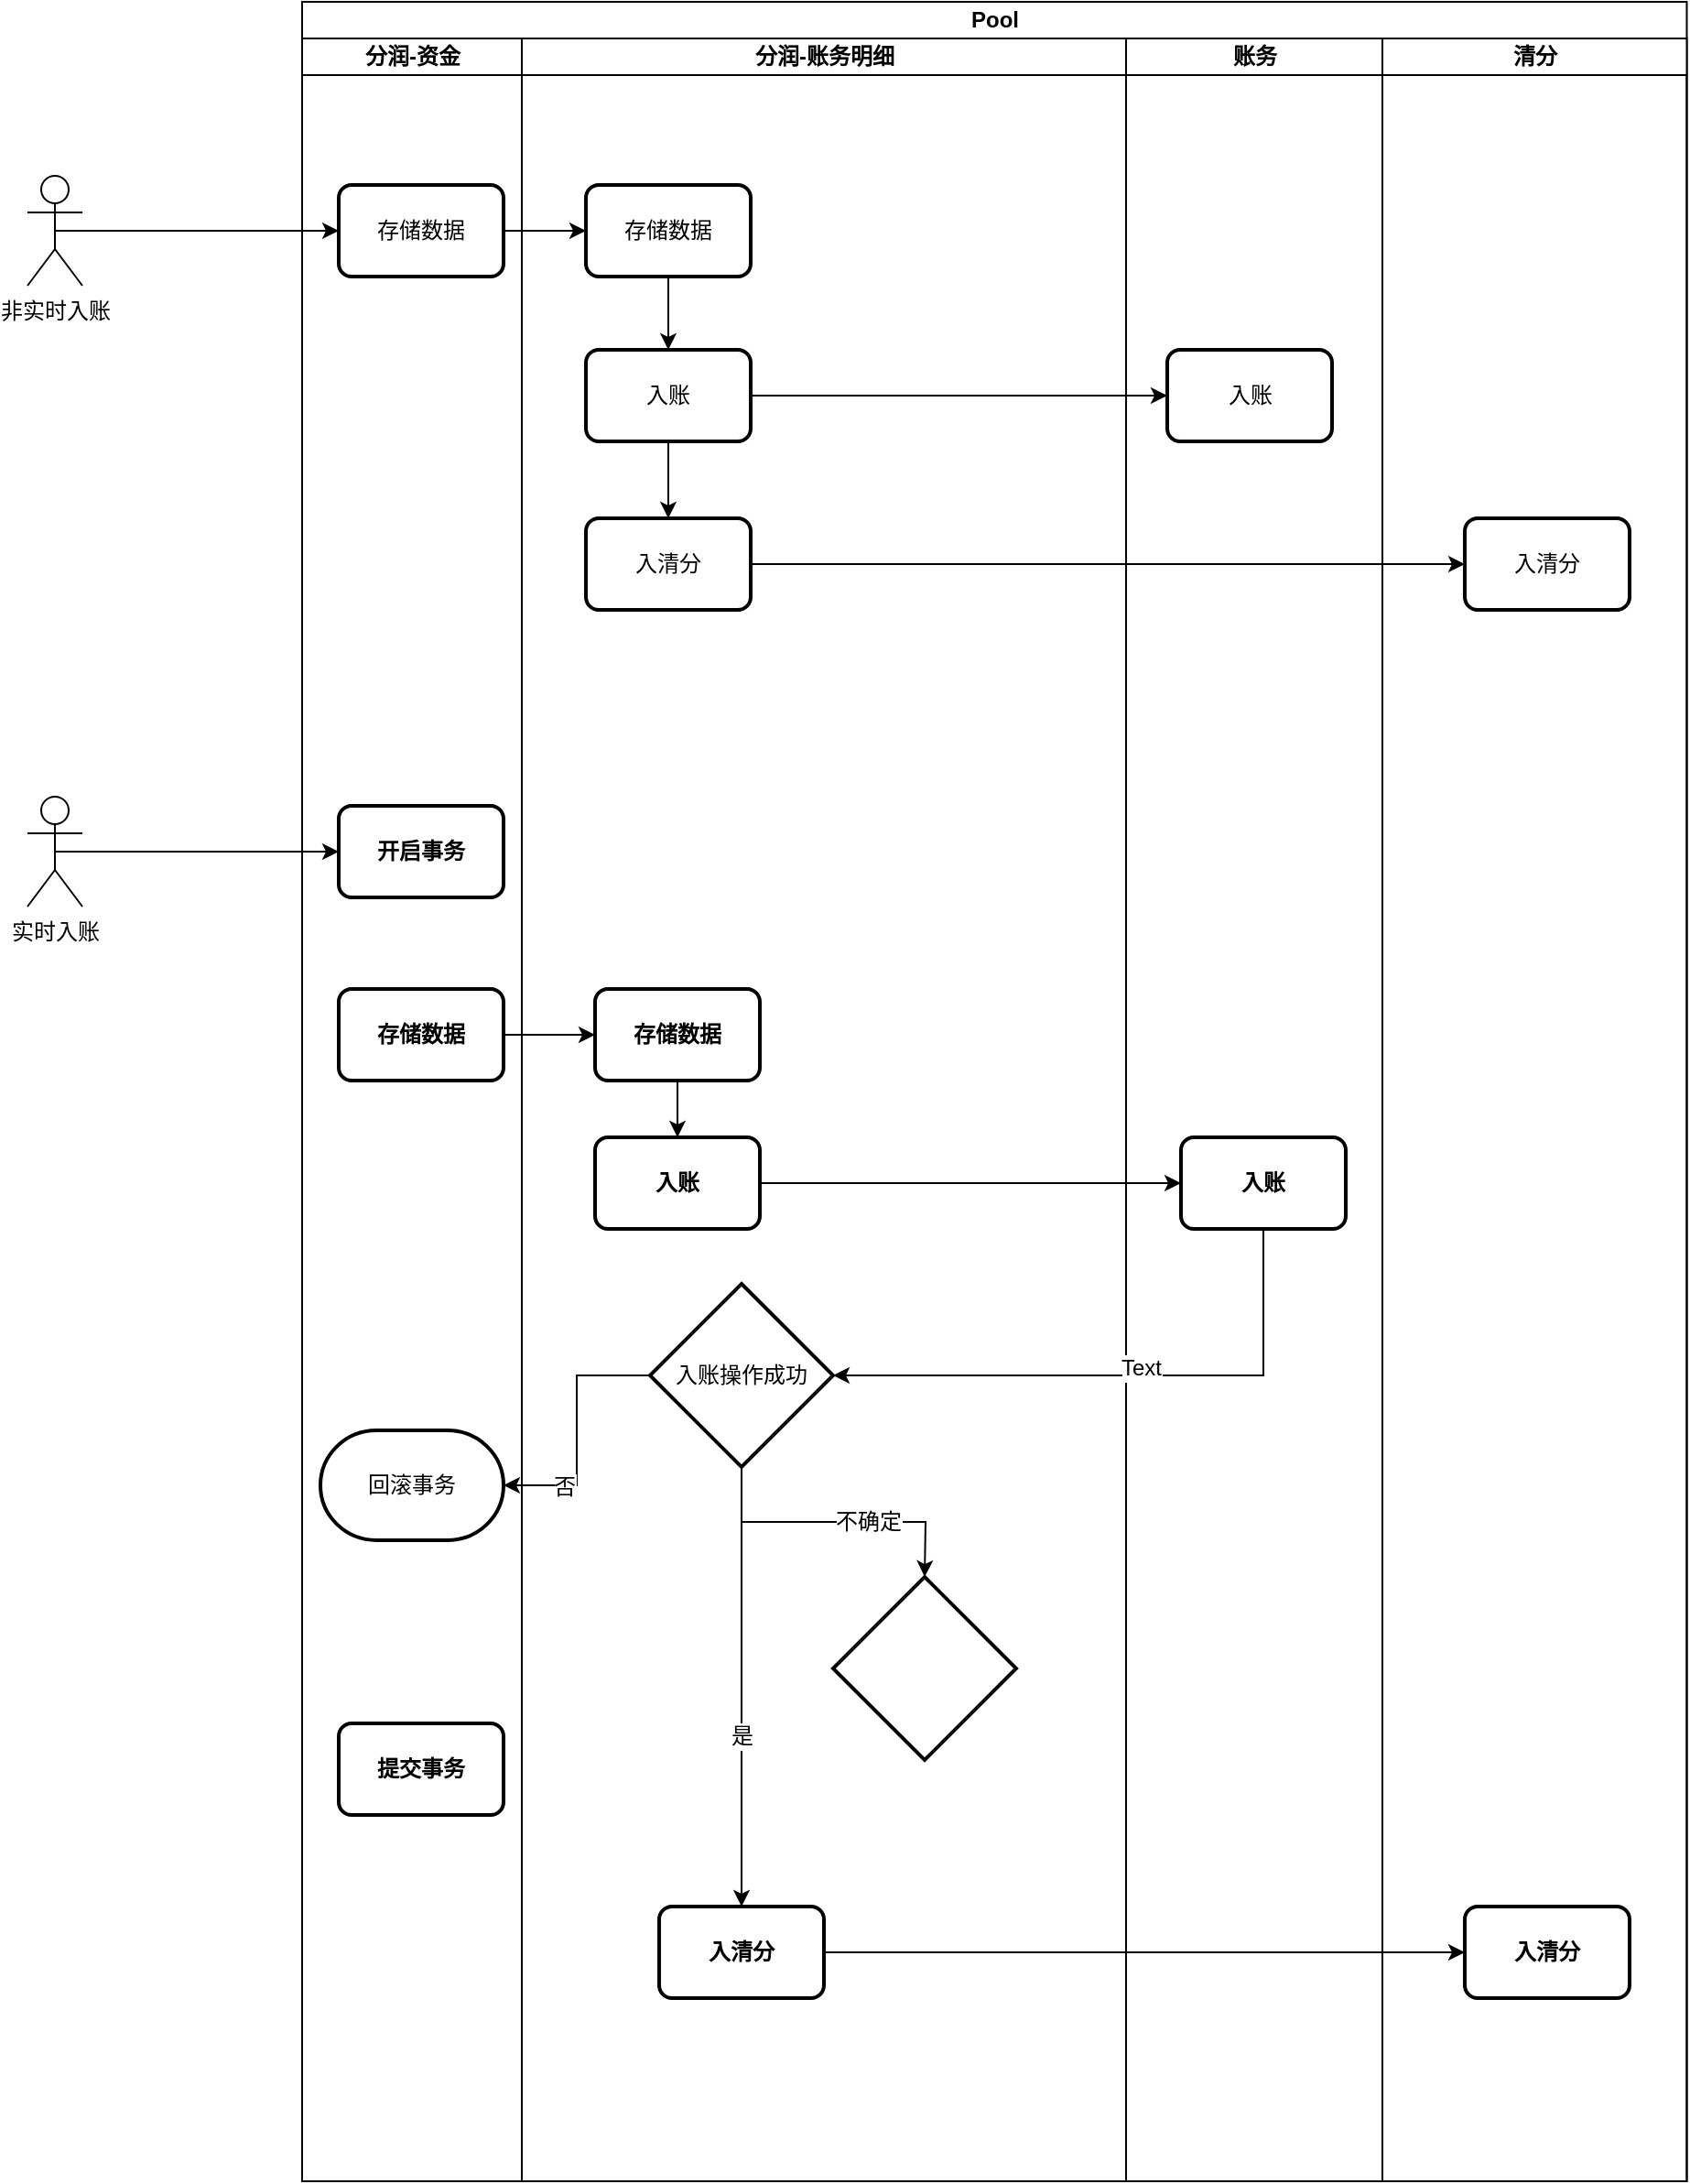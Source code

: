 <mxfile version="12.7.0" type="github">
  <diagram name="Page-1" id="9361dd3d-8414-5efd-6122-117bd74ce7a7">
    <mxGraphModel dx="1814" dy="799" grid="1" gridSize="10" guides="1" tooltips="1" connect="1" arrows="1" fold="1" page="0" pageScale="1.5" pageWidth="826" pageHeight="1169" background="#ffffff" math="0" shadow="0">
      <root>
        <mxCell id="0"/>
        <mxCell id="1" parent="0"/>
        <mxCell id="r9b0jaR5XHwt25xGaK2U-103" value="Pool" style="swimlane;html=1;childLayout=stackLayout;resizeParent=1;resizeParentMax=0;startSize=20;" parent="1" vertex="1">
          <mxGeometry x="150" width="756.25" height="1190" as="geometry"/>
        </mxCell>
        <mxCell id="r9b0jaR5XHwt25xGaK2U-104" value="分润-资金" style="swimlane;html=1;startSize=20;" parent="r9b0jaR5XHwt25xGaK2U-103" vertex="1">
          <mxGeometry y="20" width="120" height="1170" as="geometry"/>
        </mxCell>
        <mxCell id="r9b0jaR5XHwt25xGaK2U-125" value="存储数据" style="rounded=1;whiteSpace=wrap;html=1;absoluteArcSize=1;arcSize=14;strokeWidth=2;" parent="r9b0jaR5XHwt25xGaK2U-104" vertex="1">
          <mxGeometry x="20" y="80" width="90" height="50" as="geometry"/>
        </mxCell>
        <mxCell id="r9b0jaR5XHwt25xGaK2U-139" value="存储数据" style="rounded=1;whiteSpace=wrap;html=1;absoluteArcSize=1;arcSize=14;strokeWidth=2;fontStyle=1" parent="r9b0jaR5XHwt25xGaK2U-104" vertex="1">
          <mxGeometry x="20" y="519" width="90" height="50" as="geometry"/>
        </mxCell>
        <mxCell id="r9b0jaR5XHwt25xGaK2U-152" value="开启事务" style="rounded=1;whiteSpace=wrap;html=1;absoluteArcSize=1;arcSize=14;strokeWidth=2;fontStyle=1" parent="r9b0jaR5XHwt25xGaK2U-104" vertex="1">
          <mxGeometry x="20" y="419" width="90" height="50" as="geometry"/>
        </mxCell>
        <mxCell id="r9b0jaR5XHwt25xGaK2U-165" value="提交事务" style="rounded=1;whiteSpace=wrap;html=1;absoluteArcSize=1;arcSize=14;strokeWidth=2;fontStyle=1" parent="r9b0jaR5XHwt25xGaK2U-104" vertex="1">
          <mxGeometry x="20" y="920" width="90" height="50" as="geometry"/>
        </mxCell>
        <mxCell id="7b6nysghl661DKIVtIvv-6" value="回滚事务" style="strokeWidth=2;html=1;shape=mxgraph.flowchart.terminator;whiteSpace=wrap;" vertex="1" parent="r9b0jaR5XHwt25xGaK2U-104">
          <mxGeometry x="10" y="760" width="100" height="60" as="geometry"/>
        </mxCell>
        <mxCell id="r9b0jaR5XHwt25xGaK2U-105" value="分润-账务明细" style="swimlane;html=1;startSize=20;" parent="r9b0jaR5XHwt25xGaK2U-103" vertex="1">
          <mxGeometry x="120" y="20" width="330" height="1170" as="geometry"/>
        </mxCell>
        <mxCell id="r9b0jaR5XHwt25xGaK2U-134" value="" style="edgeStyle=orthogonalEdgeStyle;rounded=0;orthogonalLoop=1;jettySize=auto;html=1;" parent="r9b0jaR5XHwt25xGaK2U-105" source="r9b0jaR5XHwt25xGaK2U-127" target="r9b0jaR5XHwt25xGaK2U-133" edge="1">
          <mxGeometry relative="1" as="geometry"/>
        </mxCell>
        <mxCell id="r9b0jaR5XHwt25xGaK2U-127" value="存储数据" style="rounded=1;whiteSpace=wrap;html=1;absoluteArcSize=1;arcSize=14;strokeWidth=2;" parent="r9b0jaR5XHwt25xGaK2U-105" vertex="1">
          <mxGeometry x="35" y="80" width="90" height="50" as="geometry"/>
        </mxCell>
        <mxCell id="r9b0jaR5XHwt25xGaK2U-136" value="" style="edgeStyle=orthogonalEdgeStyle;rounded=0;orthogonalLoop=1;jettySize=auto;html=1;" parent="r9b0jaR5XHwt25xGaK2U-105" source="r9b0jaR5XHwt25xGaK2U-133" target="r9b0jaR5XHwt25xGaK2U-135" edge="1">
          <mxGeometry relative="1" as="geometry"/>
        </mxCell>
        <mxCell id="r9b0jaR5XHwt25xGaK2U-133" value="入账" style="rounded=1;whiteSpace=wrap;html=1;absoluteArcSize=1;arcSize=14;strokeWidth=2;" parent="r9b0jaR5XHwt25xGaK2U-105" vertex="1">
          <mxGeometry x="35" y="170" width="90" height="50" as="geometry"/>
        </mxCell>
        <mxCell id="r9b0jaR5XHwt25xGaK2U-135" value="入清分" style="rounded=1;whiteSpace=wrap;html=1;absoluteArcSize=1;arcSize=14;strokeWidth=2;" parent="r9b0jaR5XHwt25xGaK2U-105" vertex="1">
          <mxGeometry x="35" y="262" width="90" height="50" as="geometry"/>
        </mxCell>
        <mxCell id="r9b0jaR5XHwt25xGaK2U-157" value="" style="edgeStyle=orthogonalEdgeStyle;rounded=0;orthogonalLoop=1;jettySize=auto;html=1;" parent="r9b0jaR5XHwt25xGaK2U-105" source="r9b0jaR5XHwt25xGaK2U-154" target="r9b0jaR5XHwt25xGaK2U-156" edge="1">
          <mxGeometry relative="1" as="geometry"/>
        </mxCell>
        <mxCell id="r9b0jaR5XHwt25xGaK2U-154" value="存储数据" style="rounded=1;whiteSpace=wrap;html=1;absoluteArcSize=1;arcSize=14;strokeWidth=2;fontStyle=1" parent="r9b0jaR5XHwt25xGaK2U-105" vertex="1">
          <mxGeometry x="40" y="519" width="90" height="50" as="geometry"/>
        </mxCell>
        <mxCell id="r9b0jaR5XHwt25xGaK2U-156" value="入账" style="rounded=1;whiteSpace=wrap;html=1;absoluteArcSize=1;arcSize=14;strokeWidth=2;fontStyle=1" parent="r9b0jaR5XHwt25xGaK2U-105" vertex="1">
          <mxGeometry x="40" y="600" width="90" height="50" as="geometry"/>
        </mxCell>
        <mxCell id="7b6nysghl661DKIVtIvv-1" style="edgeStyle=orthogonalEdgeStyle;rounded=0;orthogonalLoop=1;jettySize=auto;html=1;exitX=0.5;exitY=1;exitDx=0;exitDy=0;exitPerimeter=0;" edge="1" parent="r9b0jaR5XHwt25xGaK2U-105" source="r9b0jaR5XHwt25xGaK2U-162" target="r9b0jaR5XHwt25xGaK2U-164">
          <mxGeometry relative="1" as="geometry"/>
        </mxCell>
        <mxCell id="7b6nysghl661DKIVtIvv-4" value="是" style="text;html=1;align=center;verticalAlign=middle;resizable=0;points=[];labelBackgroundColor=#ffffff;" vertex="1" connectable="0" parent="7b6nysghl661DKIVtIvv-1">
          <mxGeometry x="0.22" relative="1" as="geometry">
            <mxPoint as="offset"/>
          </mxGeometry>
        </mxCell>
        <mxCell id="r9b0jaR5XHwt25xGaK2U-162" value="入账操作成功" style="strokeWidth=2;html=1;shape=mxgraph.flowchart.decision;whiteSpace=wrap;" parent="r9b0jaR5XHwt25xGaK2U-105" vertex="1">
          <mxGeometry x="70" y="680" width="100" height="100" as="geometry"/>
        </mxCell>
        <mxCell id="r9b0jaR5XHwt25xGaK2U-164" value="入清分" style="rounded=1;whiteSpace=wrap;html=1;absoluteArcSize=1;arcSize=14;strokeWidth=2;fontStyle=1" parent="r9b0jaR5XHwt25xGaK2U-105" vertex="1">
          <mxGeometry x="75" y="1020" width="90" height="50" as="geometry"/>
        </mxCell>
        <mxCell id="7b6nysghl661DKIVtIvv-13" value="" style="strokeWidth=2;html=1;shape=mxgraph.flowchart.decision;whiteSpace=wrap;" vertex="1" parent="r9b0jaR5XHwt25xGaK2U-105">
          <mxGeometry x="170" y="840" width="100" height="100" as="geometry"/>
        </mxCell>
        <mxCell id="r9b0jaR5XHwt25xGaK2U-130" value="" style="edgeStyle=orthogonalEdgeStyle;rounded=0;orthogonalLoop=1;jettySize=auto;html=1;entryX=0;entryY=0.5;entryDx=0;entryDy=0;" parent="r9b0jaR5XHwt25xGaK2U-103" source="r9b0jaR5XHwt25xGaK2U-133" target="r9b0jaR5XHwt25xGaK2U-129" edge="1">
          <mxGeometry relative="1" as="geometry"/>
        </mxCell>
        <mxCell id="r9b0jaR5XHwt25xGaK2U-132" value="" style="edgeStyle=orthogonalEdgeStyle;rounded=0;orthogonalLoop=1;jettySize=auto;html=1;exitX=1;exitY=0.5;exitDx=0;exitDy=0;entryX=0;entryY=0.5;entryDx=0;entryDy=0;" parent="r9b0jaR5XHwt25xGaK2U-103" source="r9b0jaR5XHwt25xGaK2U-135" target="r9b0jaR5XHwt25xGaK2U-131" edge="1">
          <mxGeometry relative="1" as="geometry">
            <Array as="points">
              <mxPoint x="390" y="307"/>
              <mxPoint x="390" y="307"/>
            </Array>
          </mxGeometry>
        </mxCell>
        <mxCell id="r9b0jaR5XHwt25xGaK2U-106" value="账务" style="swimlane;html=1;startSize=20;" parent="r9b0jaR5XHwt25xGaK2U-103" vertex="1">
          <mxGeometry x="450" y="20" width="140" height="1170" as="geometry"/>
        </mxCell>
        <mxCell id="r9b0jaR5XHwt25xGaK2U-129" value="入账" style="rounded=1;whiteSpace=wrap;html=1;absoluteArcSize=1;arcSize=14;strokeWidth=2;" parent="r9b0jaR5XHwt25xGaK2U-106" vertex="1">
          <mxGeometry x="22.5" y="170" width="90" height="50" as="geometry"/>
        </mxCell>
        <mxCell id="r9b0jaR5XHwt25xGaK2U-158" value="入账" style="rounded=1;whiteSpace=wrap;html=1;absoluteArcSize=1;arcSize=14;strokeWidth=2;fontStyle=1" parent="r9b0jaR5XHwt25xGaK2U-106" vertex="1">
          <mxGeometry x="30" y="600" width="90" height="50" as="geometry"/>
        </mxCell>
        <mxCell id="r9b0jaR5XHwt25xGaK2U-120" value="清分" style="swimlane;html=1;startSize=20;" parent="r9b0jaR5XHwt25xGaK2U-103" vertex="1">
          <mxGeometry x="590" y="20" width="166.25" height="1170" as="geometry"/>
        </mxCell>
        <mxCell id="r9b0jaR5XHwt25xGaK2U-131" value="入清分" style="rounded=1;whiteSpace=wrap;html=1;absoluteArcSize=1;arcSize=14;strokeWidth=2;" parent="r9b0jaR5XHwt25xGaK2U-120" vertex="1">
          <mxGeometry x="45" y="262" width="90" height="50" as="geometry"/>
        </mxCell>
        <mxCell id="7b6nysghl661DKIVtIvv-9" value="入清分" style="rounded=1;whiteSpace=wrap;html=1;absoluteArcSize=1;arcSize=14;strokeWidth=2;fontStyle=1" vertex="1" parent="r9b0jaR5XHwt25xGaK2U-120">
          <mxGeometry x="45" y="1020" width="90" height="50" as="geometry"/>
        </mxCell>
        <mxCell id="r9b0jaR5XHwt25xGaK2U-128" value="" style="edgeStyle=orthogonalEdgeStyle;rounded=0;orthogonalLoop=1;jettySize=auto;html=1;" parent="r9b0jaR5XHwt25xGaK2U-103" source="r9b0jaR5XHwt25xGaK2U-125" target="r9b0jaR5XHwt25xGaK2U-127" edge="1">
          <mxGeometry relative="1" as="geometry"/>
        </mxCell>
        <mxCell id="r9b0jaR5XHwt25xGaK2U-155" value="" style="edgeStyle=orthogonalEdgeStyle;rounded=0;orthogonalLoop=1;jettySize=auto;html=1;" parent="r9b0jaR5XHwt25xGaK2U-103" source="r9b0jaR5XHwt25xGaK2U-139" target="r9b0jaR5XHwt25xGaK2U-154" edge="1">
          <mxGeometry relative="1" as="geometry"/>
        </mxCell>
        <mxCell id="r9b0jaR5XHwt25xGaK2U-159" value="" style="edgeStyle=orthogonalEdgeStyle;rounded=0;orthogonalLoop=1;jettySize=auto;html=1;" parent="r9b0jaR5XHwt25xGaK2U-103" source="r9b0jaR5XHwt25xGaK2U-156" target="r9b0jaR5XHwt25xGaK2U-158" edge="1">
          <mxGeometry relative="1" as="geometry"/>
        </mxCell>
        <mxCell id="r9b0jaR5XHwt25xGaK2U-161" value="" style="edgeStyle=orthogonalEdgeStyle;rounded=0;orthogonalLoop=1;jettySize=auto;html=1;exitX=0.5;exitY=1;exitDx=0;exitDy=0;entryX=1;entryY=0.5;entryDx=0;entryDy=0;entryPerimeter=0;" parent="r9b0jaR5XHwt25xGaK2U-103" source="r9b0jaR5XHwt25xGaK2U-158" target="r9b0jaR5XHwt25xGaK2U-162" edge="1">
          <mxGeometry relative="1" as="geometry">
            <mxPoint x="260" y="750" as="targetPoint"/>
          </mxGeometry>
        </mxCell>
        <mxCell id="7b6nysghl661DKIVtIvv-3" value="Text" style="text;html=1;align=center;verticalAlign=middle;resizable=0;points=[];labelBackgroundColor=#ffffff;" vertex="1" connectable="0" parent="r9b0jaR5XHwt25xGaK2U-161">
          <mxGeometry x="-0.064" y="-4" relative="1" as="geometry">
            <mxPoint as="offset"/>
          </mxGeometry>
        </mxCell>
        <mxCell id="7b6nysghl661DKIVtIvv-7" style="edgeStyle=orthogonalEdgeStyle;rounded=0;orthogonalLoop=1;jettySize=auto;html=1;exitX=0;exitY=0.5;exitDx=0;exitDy=0;exitPerimeter=0;" edge="1" parent="r9b0jaR5XHwt25xGaK2U-103" source="r9b0jaR5XHwt25xGaK2U-162" target="7b6nysghl661DKIVtIvv-6">
          <mxGeometry relative="1" as="geometry"/>
        </mxCell>
        <mxCell id="7b6nysghl661DKIVtIvv-8" value="否" style="text;html=1;align=center;verticalAlign=middle;resizable=0;points=[];labelBackgroundColor=#ffffff;" vertex="1" connectable="0" parent="7b6nysghl661DKIVtIvv-7">
          <mxGeometry x="0.529" y="1" relative="1" as="geometry">
            <mxPoint as="offset"/>
          </mxGeometry>
        </mxCell>
        <mxCell id="7b6nysghl661DKIVtIvv-10" value="" style="edgeStyle=orthogonalEdgeStyle;rounded=0;orthogonalLoop=1;jettySize=auto;html=1;" edge="1" parent="r9b0jaR5XHwt25xGaK2U-103" source="r9b0jaR5XHwt25xGaK2U-164" target="7b6nysghl661DKIVtIvv-9">
          <mxGeometry relative="1" as="geometry"/>
        </mxCell>
        <mxCell id="r9b0jaR5XHwt25xGaK2U-126" style="edgeStyle=orthogonalEdgeStyle;rounded=0;orthogonalLoop=1;jettySize=auto;html=1;exitX=0.5;exitY=0.5;exitDx=0;exitDy=0;exitPerimeter=0;" parent="1" source="r9b0jaR5XHwt25xGaK2U-121" target="r9b0jaR5XHwt25xGaK2U-125" edge="1">
          <mxGeometry relative="1" as="geometry"/>
        </mxCell>
        <mxCell id="r9b0jaR5XHwt25xGaK2U-121" value="非实时入账" style="shape=umlActor;verticalLabelPosition=bottom;labelBackgroundColor=#ffffff;verticalAlign=top;html=1;outlineConnect=0;" parent="1" vertex="1">
          <mxGeometry y="95" width="30" height="60" as="geometry"/>
        </mxCell>
        <mxCell id="r9b0jaR5XHwt25xGaK2U-153" style="edgeStyle=orthogonalEdgeStyle;rounded=0;orthogonalLoop=1;jettySize=auto;html=1;exitX=0.5;exitY=0.5;exitDx=0;exitDy=0;exitPerimeter=0;" parent="1" source="r9b0jaR5XHwt25xGaK2U-138" target="r9b0jaR5XHwt25xGaK2U-152" edge="1">
          <mxGeometry relative="1" as="geometry"/>
        </mxCell>
        <mxCell id="r9b0jaR5XHwt25xGaK2U-138" value="实时入账" style="shape=umlActor;verticalLabelPosition=bottom;labelBackgroundColor=#ffffff;verticalAlign=top;html=1;outlineConnect=0;" parent="1" vertex="1">
          <mxGeometry y="434" width="30" height="60" as="geometry"/>
        </mxCell>
        <mxCell id="7b6nysghl661DKIVtIvv-11" style="edgeStyle=orthogonalEdgeStyle;rounded=0;orthogonalLoop=1;jettySize=auto;html=1;exitX=0.5;exitY=1;exitDx=0;exitDy=0;exitPerimeter=0;" edge="1" parent="1" source="r9b0jaR5XHwt25xGaK2U-162">
          <mxGeometry relative="1" as="geometry">
            <mxPoint x="490" y="860" as="targetPoint"/>
          </mxGeometry>
        </mxCell>
        <mxCell id="7b6nysghl661DKIVtIvv-12" value="不确定" style="text;html=1;align=center;verticalAlign=middle;resizable=0;points=[];labelBackgroundColor=#ffffff;" vertex="1" connectable="0" parent="7b6nysghl661DKIVtIvv-11">
          <mxGeometry x="0.225" relative="1" as="geometry">
            <mxPoint as="offset"/>
          </mxGeometry>
        </mxCell>
      </root>
    </mxGraphModel>
  </diagram>
</mxfile>
